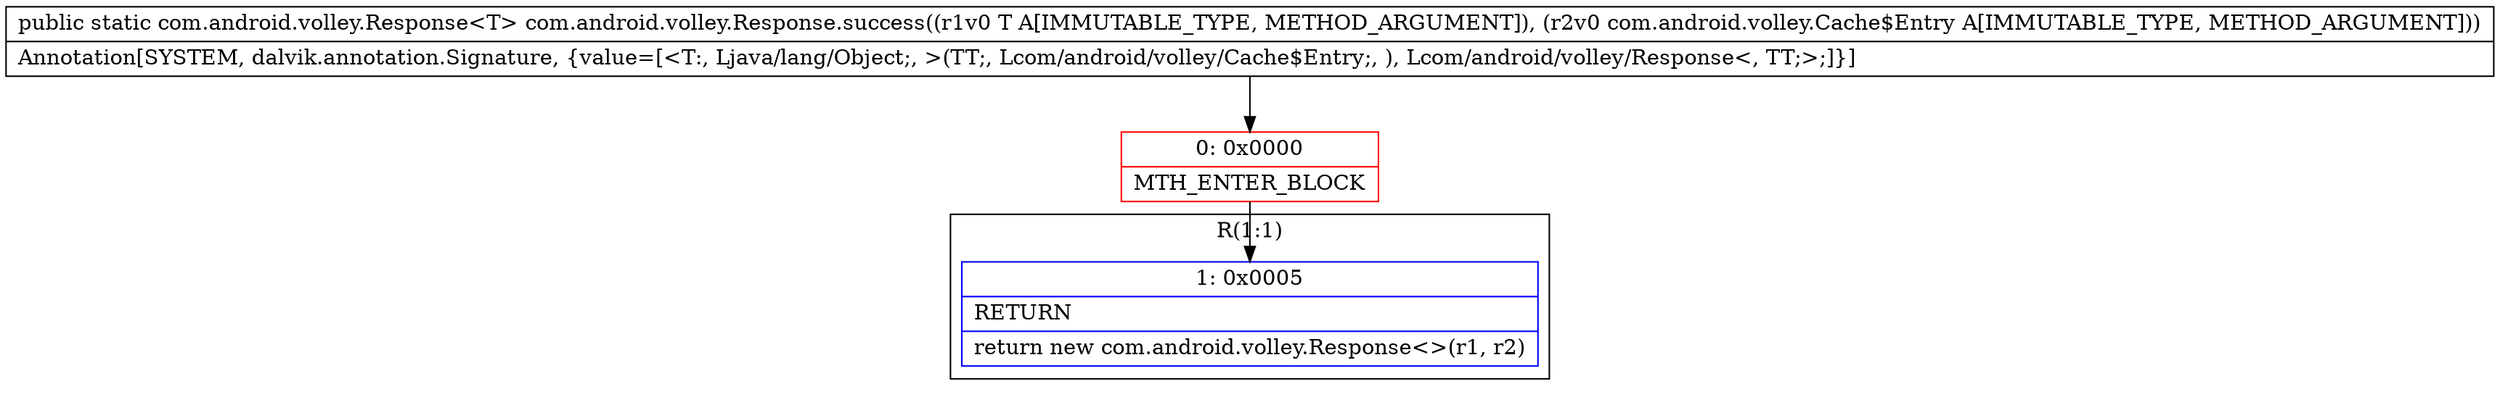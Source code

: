 digraph "CFG forcom.android.volley.Response.success(Ljava\/lang\/Object;Lcom\/android\/volley\/Cache$Entry;)Lcom\/android\/volley\/Response;" {
subgraph cluster_Region_179137716 {
label = "R(1:1)";
node [shape=record,color=blue];
Node_1 [shape=record,label="{1\:\ 0x0005|RETURN\l|return new com.android.volley.Response\<\>(r1, r2)\l}"];
}
Node_0 [shape=record,color=red,label="{0\:\ 0x0000|MTH_ENTER_BLOCK\l}"];
MethodNode[shape=record,label="{public static com.android.volley.Response\<T\> com.android.volley.Response.success((r1v0 T A[IMMUTABLE_TYPE, METHOD_ARGUMENT]), (r2v0 com.android.volley.Cache$Entry A[IMMUTABLE_TYPE, METHOD_ARGUMENT]))  | Annotation[SYSTEM, dalvik.annotation.Signature, \{value=[\<T:, Ljava\/lang\/Object;, \>(TT;, Lcom\/android\/volley\/Cache$Entry;, ), Lcom\/android\/volley\/Response\<, TT;\>;]\}]\l}"];
MethodNode -> Node_0;
Node_0 -> Node_1;
}

